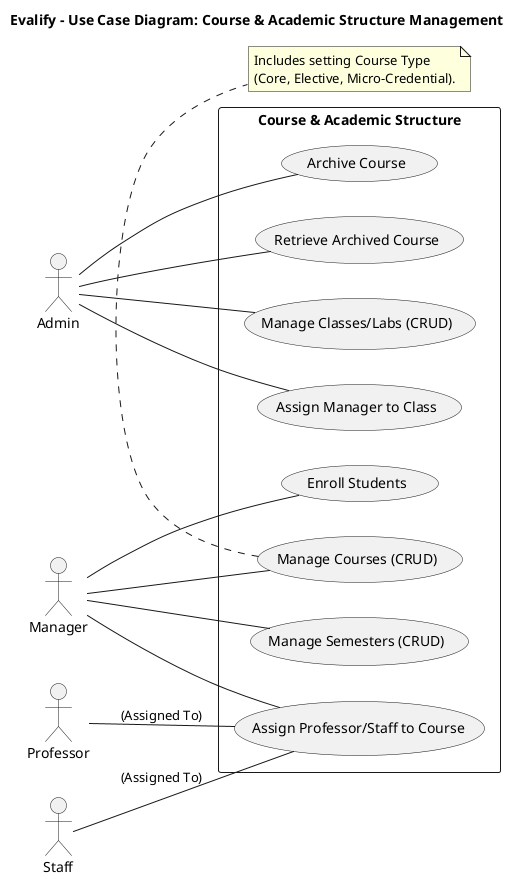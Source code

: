 @startuml Academic_Structure_Management
title Evalify - Use Case Diagram: Course & Academic Structure Management

left to right direction

actor Admin
actor Manager
actor Professor
actor Staff

rectangle "Course & Academic Structure" {
  usecase "Manage Semesters (CRUD)" as UC_ManageSemester
  usecase "Manage Courses (CRUD)" as UC_ManageCourse
  usecase "Manage Classes/Labs (CRUD)" as UC_ManageClass
  usecase "Assign Manager to Class" as UC_AssignManager
  usecase "Assign Professor/Staff to Course" as UC_AssignProf
  usecase "Enroll Students" as UC_EnrollStudent
  usecase "Archive Course" as UC_ArchiveCourse
  usecase "Retrieve Archived Course" as UC_RetrieveCourse
}

Manager -- UC_ManageSemester
Manager -- UC_ManageCourse
Manager -- UC_AssignProf
Manager -- UC_EnrollStudent

Admin -- UC_ManageClass
Admin -- UC_AssignManager
Admin -- UC_ArchiveCourse
Admin -- UC_RetrieveCourse

Professor -- UC_AssignProf : (Assigned To)
Staff -- UC_AssignProf : (Assigned To)

note bottom of UC_ManageCourse : Includes setting Course Type \n(Core, Elective, Micro-Credential).

@enduml
